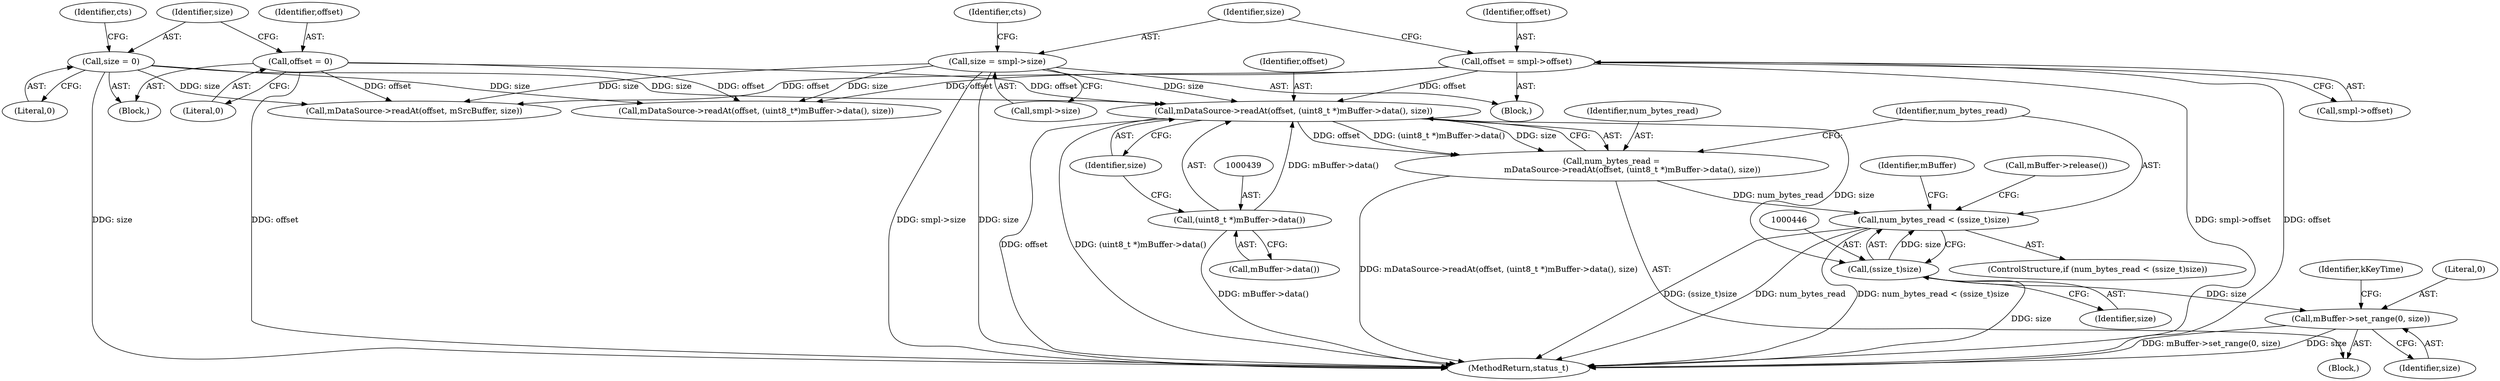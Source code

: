 digraph "0_Android_d48f0f145f8f0f4472bc0af668ac9a8bce44ba9b@API" {
"1000436" [label="(Call,mDataSource->readAt(offset, (uint8_t *)mBuffer->data(), size))"];
"1000327" [label="(Call,offset = smpl->offset)"];
"1000260" [label="(Call,offset = 0)"];
"1000438" [label="(Call,(uint8_t *)mBuffer->data())"];
"1000332" [label="(Call,size = smpl->size)"];
"1000264" [label="(Call,size = 0)"];
"1000434" [label="(Call,num_bytes_read =\n                mDataSource->readAt(offset, (uint8_t *)mBuffer->data(), size))"];
"1000443" [label="(Call,num_bytes_read < (ssize_t)size)"];
"1000445" [label="(Call,(ssize_t)size)"];
"1000461" [label="(Call,mBuffer->set_range(0, size))"];
"1000461" [label="(Call,mBuffer->set_range(0, size))"];
"1000262" [label="(Literal,0)"];
"1000283" [label="(Block,)"];
"1000333" [label="(Identifier,size)"];
"1000261" [label="(Identifier,offset)"];
"1000444" [label="(Identifier,num_bytes_read)"];
"1000459" [label="(Identifier,mBuffer)"];
"1000449" [label="(Call,mBuffer->release())"];
"1000327" [label="(Call,offset = smpl->offset)"];
"1000437" [label="(Identifier,offset)"];
"1000436" [label="(Call,mDataSource->readAt(offset, (uint8_t *)mBuffer->data(), size))"];
"1000836" [label="(MethodReturn,status_t)"];
"1000328" [label="(Identifier,offset)"];
"1000465" [label="(Identifier,kKeyTime)"];
"1000629" [label="(Call,mDataSource->readAt(offset, mSrcBuffer, size))"];
"1000443" [label="(Call,num_bytes_read < (ssize_t)size)"];
"1000438" [label="(Call,(uint8_t *)mBuffer->data())"];
"1000265" [label="(Identifier,size)"];
"1000332" [label="(Call,size = smpl->size)"];
"1000619" [label="(Call,mDataSource->readAt(offset, (uint8_t*)mBuffer->data(), size))"];
"1000434" [label="(Call,num_bytes_read =\n                mDataSource->readAt(offset, (uint8_t *)mBuffer->data(), size))"];
"1000441" [label="(Identifier,size)"];
"1000338" [label="(Identifier,cts)"];
"1000260" [label="(Call,offset = 0)"];
"1000264" [label="(Call,size = 0)"];
"1000442" [label="(ControlStructure,if (num_bytes_read < (ssize_t)size))"];
"1000462" [label="(Literal,0)"];
"1000445" [label="(Call,(ssize_t)size)"];
"1000435" [label="(Identifier,num_bytes_read)"];
"1000266" [label="(Literal,0)"];
"1000269" [label="(Identifier,cts)"];
"1000432" [label="(Block,)"];
"1000105" [label="(Block,)"];
"1000329" [label="(Call,smpl->offset)"];
"1000447" [label="(Identifier,size)"];
"1000440" [label="(Call,mBuffer->data())"];
"1000463" [label="(Identifier,size)"];
"1000334" [label="(Call,smpl->size)"];
"1000436" -> "1000434"  [label="AST: "];
"1000436" -> "1000441"  [label="CFG: "];
"1000437" -> "1000436"  [label="AST: "];
"1000438" -> "1000436"  [label="AST: "];
"1000441" -> "1000436"  [label="AST: "];
"1000434" -> "1000436"  [label="CFG: "];
"1000436" -> "1000836"  [label="DDG: offset"];
"1000436" -> "1000836"  [label="DDG: (uint8_t *)mBuffer->data()"];
"1000436" -> "1000434"  [label="DDG: offset"];
"1000436" -> "1000434"  [label="DDG: (uint8_t *)mBuffer->data()"];
"1000436" -> "1000434"  [label="DDG: size"];
"1000327" -> "1000436"  [label="DDG: offset"];
"1000260" -> "1000436"  [label="DDG: offset"];
"1000438" -> "1000436"  [label="DDG: mBuffer->data()"];
"1000332" -> "1000436"  [label="DDG: size"];
"1000264" -> "1000436"  [label="DDG: size"];
"1000436" -> "1000445"  [label="DDG: size"];
"1000327" -> "1000283"  [label="AST: "];
"1000327" -> "1000329"  [label="CFG: "];
"1000328" -> "1000327"  [label="AST: "];
"1000329" -> "1000327"  [label="AST: "];
"1000333" -> "1000327"  [label="CFG: "];
"1000327" -> "1000836"  [label="DDG: offset"];
"1000327" -> "1000836"  [label="DDG: smpl->offset"];
"1000327" -> "1000619"  [label="DDG: offset"];
"1000327" -> "1000629"  [label="DDG: offset"];
"1000260" -> "1000105"  [label="AST: "];
"1000260" -> "1000262"  [label="CFG: "];
"1000261" -> "1000260"  [label="AST: "];
"1000262" -> "1000260"  [label="AST: "];
"1000265" -> "1000260"  [label="CFG: "];
"1000260" -> "1000836"  [label="DDG: offset"];
"1000260" -> "1000619"  [label="DDG: offset"];
"1000260" -> "1000629"  [label="DDG: offset"];
"1000438" -> "1000440"  [label="CFG: "];
"1000439" -> "1000438"  [label="AST: "];
"1000440" -> "1000438"  [label="AST: "];
"1000441" -> "1000438"  [label="CFG: "];
"1000438" -> "1000836"  [label="DDG: mBuffer->data()"];
"1000332" -> "1000283"  [label="AST: "];
"1000332" -> "1000334"  [label="CFG: "];
"1000333" -> "1000332"  [label="AST: "];
"1000334" -> "1000332"  [label="AST: "];
"1000338" -> "1000332"  [label="CFG: "];
"1000332" -> "1000836"  [label="DDG: smpl->size"];
"1000332" -> "1000836"  [label="DDG: size"];
"1000332" -> "1000619"  [label="DDG: size"];
"1000332" -> "1000629"  [label="DDG: size"];
"1000264" -> "1000105"  [label="AST: "];
"1000264" -> "1000266"  [label="CFG: "];
"1000265" -> "1000264"  [label="AST: "];
"1000266" -> "1000264"  [label="AST: "];
"1000269" -> "1000264"  [label="CFG: "];
"1000264" -> "1000836"  [label="DDG: size"];
"1000264" -> "1000619"  [label="DDG: size"];
"1000264" -> "1000629"  [label="DDG: size"];
"1000434" -> "1000432"  [label="AST: "];
"1000435" -> "1000434"  [label="AST: "];
"1000444" -> "1000434"  [label="CFG: "];
"1000434" -> "1000836"  [label="DDG: mDataSource->readAt(offset, (uint8_t *)mBuffer->data(), size)"];
"1000434" -> "1000443"  [label="DDG: num_bytes_read"];
"1000443" -> "1000442"  [label="AST: "];
"1000443" -> "1000445"  [label="CFG: "];
"1000444" -> "1000443"  [label="AST: "];
"1000445" -> "1000443"  [label="AST: "];
"1000449" -> "1000443"  [label="CFG: "];
"1000459" -> "1000443"  [label="CFG: "];
"1000443" -> "1000836"  [label="DDG: num_bytes_read < (ssize_t)size"];
"1000443" -> "1000836"  [label="DDG: (ssize_t)size"];
"1000443" -> "1000836"  [label="DDG: num_bytes_read"];
"1000445" -> "1000443"  [label="DDG: size"];
"1000445" -> "1000447"  [label="CFG: "];
"1000446" -> "1000445"  [label="AST: "];
"1000447" -> "1000445"  [label="AST: "];
"1000445" -> "1000836"  [label="DDG: size"];
"1000445" -> "1000461"  [label="DDG: size"];
"1000461" -> "1000432"  [label="AST: "];
"1000461" -> "1000463"  [label="CFG: "];
"1000462" -> "1000461"  [label="AST: "];
"1000463" -> "1000461"  [label="AST: "];
"1000465" -> "1000461"  [label="CFG: "];
"1000461" -> "1000836"  [label="DDG: mBuffer->set_range(0, size)"];
"1000461" -> "1000836"  [label="DDG: size"];
}
